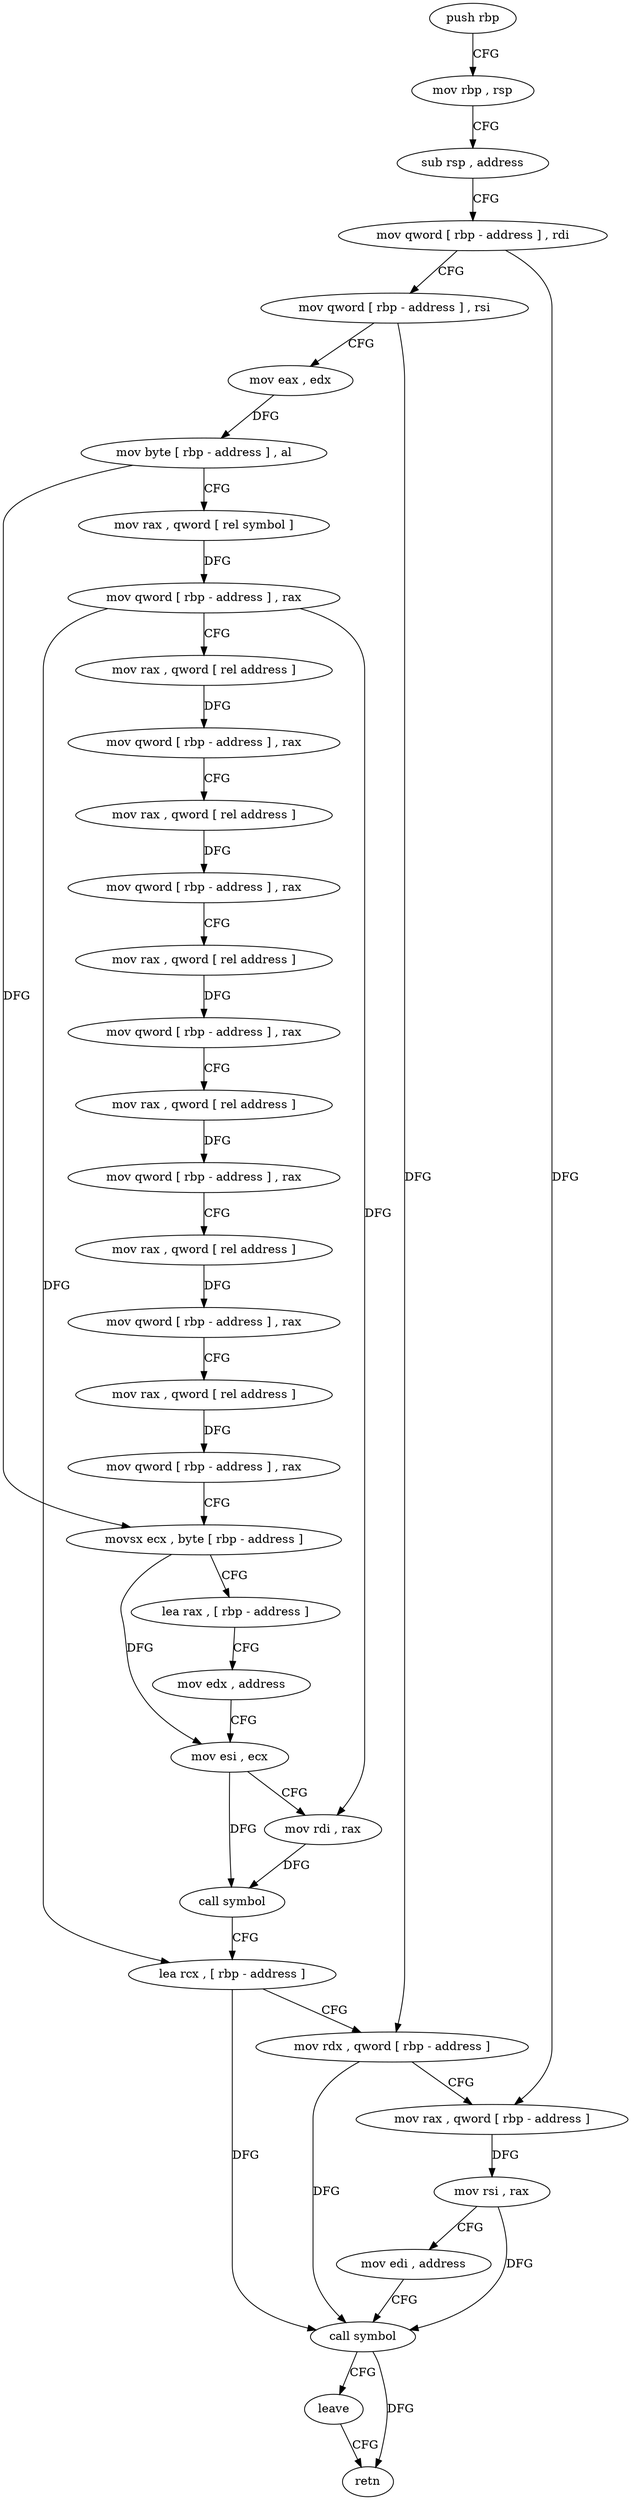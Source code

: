 digraph "func" {
"4364181" [label = "push rbp" ]
"4364182" [label = "mov rbp , rsp" ]
"4364185" [label = "sub rsp , address" ]
"4364189" [label = "mov qword [ rbp - address ] , rdi" ]
"4364193" [label = "mov qword [ rbp - address ] , rsi" ]
"4364197" [label = "mov eax , edx" ]
"4364199" [label = "mov byte [ rbp - address ] , al" ]
"4364202" [label = "mov rax , qword [ rel symbol ]" ]
"4364209" [label = "mov qword [ rbp - address ] , rax" ]
"4364213" [label = "mov rax , qword [ rel address ]" ]
"4364220" [label = "mov qword [ rbp - address ] , rax" ]
"4364224" [label = "mov rax , qword [ rel address ]" ]
"4364231" [label = "mov qword [ rbp - address ] , rax" ]
"4364235" [label = "mov rax , qword [ rel address ]" ]
"4364242" [label = "mov qword [ rbp - address ] , rax" ]
"4364246" [label = "mov rax , qword [ rel address ]" ]
"4364253" [label = "mov qword [ rbp - address ] , rax" ]
"4364257" [label = "mov rax , qword [ rel address ]" ]
"4364264" [label = "mov qword [ rbp - address ] , rax" ]
"4364268" [label = "mov rax , qword [ rel address ]" ]
"4364275" [label = "mov qword [ rbp - address ] , rax" ]
"4364279" [label = "movsx ecx , byte [ rbp - address ]" ]
"4364283" [label = "lea rax , [ rbp - address ]" ]
"4364287" [label = "mov edx , address" ]
"4364292" [label = "mov esi , ecx" ]
"4364294" [label = "mov rdi , rax" ]
"4364297" [label = "call symbol" ]
"4364302" [label = "lea rcx , [ rbp - address ]" ]
"4364306" [label = "mov rdx , qword [ rbp - address ]" ]
"4364310" [label = "mov rax , qword [ rbp - address ]" ]
"4364314" [label = "mov rsi , rax" ]
"4364317" [label = "mov edi , address" ]
"4364322" [label = "call symbol" ]
"4364327" [label = "leave" ]
"4364328" [label = "retn" ]
"4364181" -> "4364182" [ label = "CFG" ]
"4364182" -> "4364185" [ label = "CFG" ]
"4364185" -> "4364189" [ label = "CFG" ]
"4364189" -> "4364193" [ label = "CFG" ]
"4364189" -> "4364310" [ label = "DFG" ]
"4364193" -> "4364197" [ label = "CFG" ]
"4364193" -> "4364306" [ label = "DFG" ]
"4364197" -> "4364199" [ label = "DFG" ]
"4364199" -> "4364202" [ label = "CFG" ]
"4364199" -> "4364279" [ label = "DFG" ]
"4364202" -> "4364209" [ label = "DFG" ]
"4364209" -> "4364213" [ label = "CFG" ]
"4364209" -> "4364294" [ label = "DFG" ]
"4364209" -> "4364302" [ label = "DFG" ]
"4364213" -> "4364220" [ label = "DFG" ]
"4364220" -> "4364224" [ label = "CFG" ]
"4364224" -> "4364231" [ label = "DFG" ]
"4364231" -> "4364235" [ label = "CFG" ]
"4364235" -> "4364242" [ label = "DFG" ]
"4364242" -> "4364246" [ label = "CFG" ]
"4364246" -> "4364253" [ label = "DFG" ]
"4364253" -> "4364257" [ label = "CFG" ]
"4364257" -> "4364264" [ label = "DFG" ]
"4364264" -> "4364268" [ label = "CFG" ]
"4364268" -> "4364275" [ label = "DFG" ]
"4364275" -> "4364279" [ label = "CFG" ]
"4364279" -> "4364283" [ label = "CFG" ]
"4364279" -> "4364292" [ label = "DFG" ]
"4364283" -> "4364287" [ label = "CFG" ]
"4364287" -> "4364292" [ label = "CFG" ]
"4364292" -> "4364294" [ label = "CFG" ]
"4364292" -> "4364297" [ label = "DFG" ]
"4364294" -> "4364297" [ label = "DFG" ]
"4364297" -> "4364302" [ label = "CFG" ]
"4364302" -> "4364306" [ label = "CFG" ]
"4364302" -> "4364322" [ label = "DFG" ]
"4364306" -> "4364310" [ label = "CFG" ]
"4364306" -> "4364322" [ label = "DFG" ]
"4364310" -> "4364314" [ label = "DFG" ]
"4364314" -> "4364317" [ label = "CFG" ]
"4364314" -> "4364322" [ label = "DFG" ]
"4364317" -> "4364322" [ label = "CFG" ]
"4364322" -> "4364327" [ label = "CFG" ]
"4364322" -> "4364328" [ label = "DFG" ]
"4364327" -> "4364328" [ label = "CFG" ]
}
